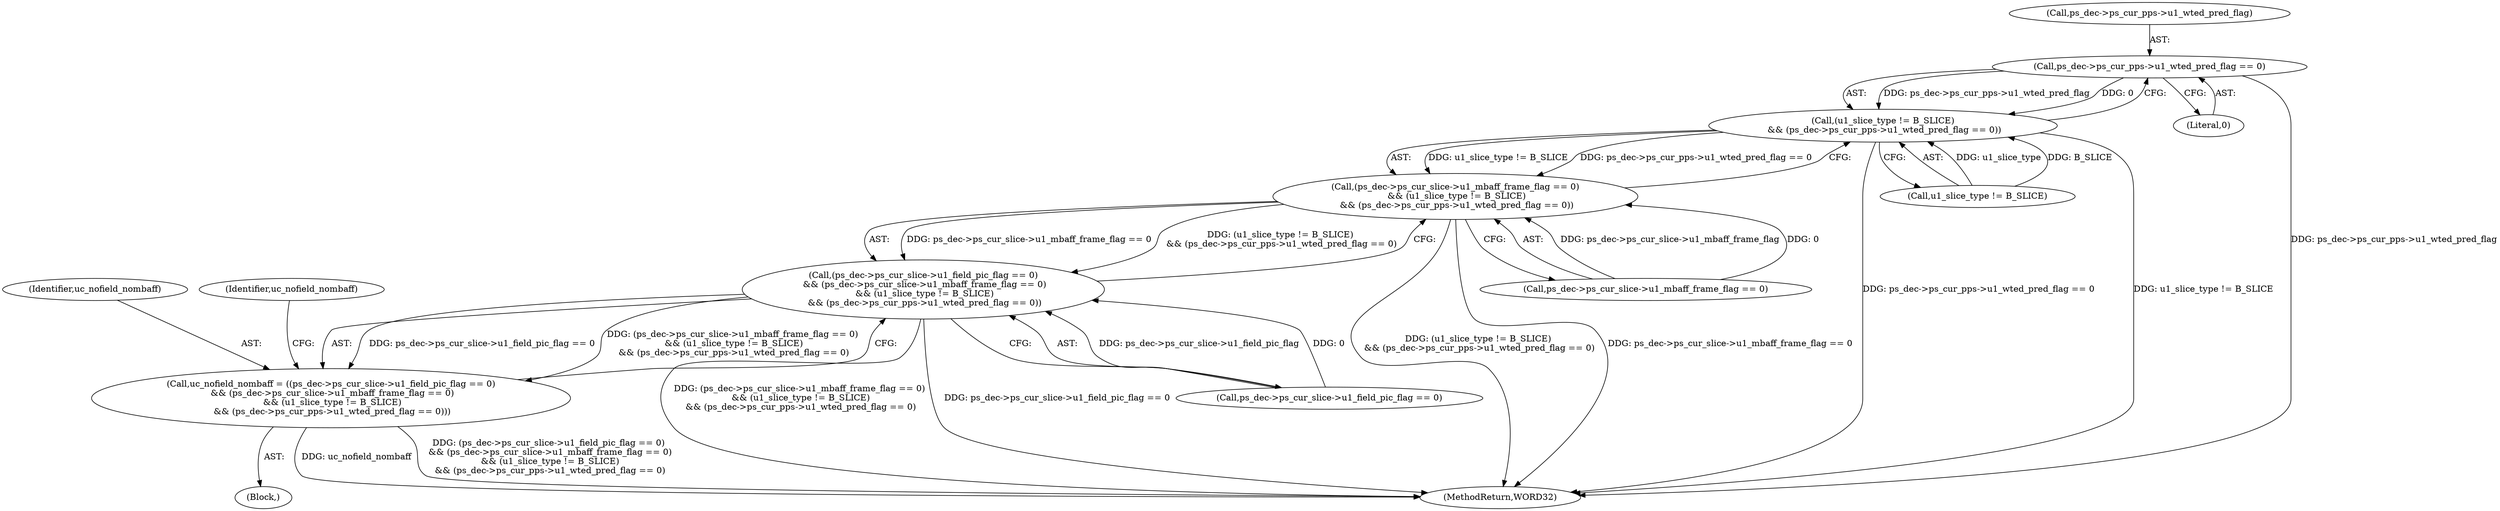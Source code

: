 digraph "0_Android_9a00f562a612d56e7b2b989d168647db900ba6cf_0@pointer" {
"1001747" [label="(Call,ps_dec->ps_cur_pps->u1_wted_pred_flag == 0)"];
"1001743" [label="(Call,(u1_slice_type != B_SLICE)\n && (ps_dec->ps_cur_pps->u1_wted_pred_flag == 0))"];
"1001735" [label="(Call,(ps_dec->ps_cur_slice->u1_mbaff_frame_flag == 0)\n && (u1_slice_type != B_SLICE)\n && (ps_dec->ps_cur_pps->u1_wted_pred_flag == 0))"];
"1001727" [label="(Call,(ps_dec->ps_cur_slice->u1_field_pic_flag == 0)\n && (ps_dec->ps_cur_slice->u1_mbaff_frame_flag == 0)\n && (u1_slice_type != B_SLICE)\n && (ps_dec->ps_cur_pps->u1_wted_pred_flag == 0))"];
"1001725" [label="(Call,uc_nofield_nombaff = ((ps_dec->ps_cur_slice->u1_field_pic_flag == 0)\n && (ps_dec->ps_cur_slice->u1_mbaff_frame_flag == 0)\n && (u1_slice_type != B_SLICE)\n && (ps_dec->ps_cur_pps->u1_wted_pred_flag == 0)))"];
"1001753" [label="(Literal,0)"];
"1001744" [label="(Call,u1_slice_type != B_SLICE)"];
"1002568" [label="(MethodReturn,WORD32)"];
"1001747" [label="(Call,ps_dec->ps_cur_pps->u1_wted_pred_flag == 0)"];
"1001726" [label="(Identifier,uc_nofield_nombaff)"];
"1001725" [label="(Call,uc_nofield_nombaff = ((ps_dec->ps_cur_slice->u1_field_pic_flag == 0)\n && (ps_dec->ps_cur_slice->u1_mbaff_frame_flag == 0)\n && (u1_slice_type != B_SLICE)\n && (ps_dec->ps_cur_pps->u1_wted_pred_flag == 0)))"];
"1001748" [label="(Call,ps_dec->ps_cur_pps->u1_wted_pred_flag)"];
"1001736" [label="(Call,ps_dec->ps_cur_slice->u1_mbaff_frame_flag == 0)"];
"1001743" [label="(Call,(u1_slice_type != B_SLICE)\n && (ps_dec->ps_cur_pps->u1_wted_pred_flag == 0))"];
"1001735" [label="(Call,(ps_dec->ps_cur_slice->u1_mbaff_frame_flag == 0)\n && (u1_slice_type != B_SLICE)\n && (ps_dec->ps_cur_pps->u1_wted_pred_flag == 0))"];
"1001727" [label="(Call,(ps_dec->ps_cur_slice->u1_field_pic_flag == 0)\n && (ps_dec->ps_cur_slice->u1_mbaff_frame_flag == 0)\n && (u1_slice_type != B_SLICE)\n && (ps_dec->ps_cur_pps->u1_wted_pred_flag == 0))"];
"1001728" [label="(Call,ps_dec->ps_cur_slice->u1_field_pic_flag == 0)"];
"1001755" [label="(Identifier,uc_nofield_nombaff)"];
"1001723" [label="(Block,)"];
"1001747" -> "1001743"  [label="AST: "];
"1001747" -> "1001753"  [label="CFG: "];
"1001748" -> "1001747"  [label="AST: "];
"1001753" -> "1001747"  [label="AST: "];
"1001743" -> "1001747"  [label="CFG: "];
"1001747" -> "1002568"  [label="DDG: ps_dec->ps_cur_pps->u1_wted_pred_flag"];
"1001747" -> "1001743"  [label="DDG: ps_dec->ps_cur_pps->u1_wted_pred_flag"];
"1001747" -> "1001743"  [label="DDG: 0"];
"1001743" -> "1001735"  [label="AST: "];
"1001743" -> "1001744"  [label="CFG: "];
"1001744" -> "1001743"  [label="AST: "];
"1001735" -> "1001743"  [label="CFG: "];
"1001743" -> "1002568"  [label="DDG: ps_dec->ps_cur_pps->u1_wted_pred_flag == 0"];
"1001743" -> "1002568"  [label="DDG: u1_slice_type != B_SLICE"];
"1001743" -> "1001735"  [label="DDG: u1_slice_type != B_SLICE"];
"1001743" -> "1001735"  [label="DDG: ps_dec->ps_cur_pps->u1_wted_pred_flag == 0"];
"1001744" -> "1001743"  [label="DDG: u1_slice_type"];
"1001744" -> "1001743"  [label="DDG: B_SLICE"];
"1001735" -> "1001727"  [label="AST: "];
"1001735" -> "1001736"  [label="CFG: "];
"1001736" -> "1001735"  [label="AST: "];
"1001727" -> "1001735"  [label="CFG: "];
"1001735" -> "1002568"  [label="DDG: (u1_slice_type != B_SLICE)\n && (ps_dec->ps_cur_pps->u1_wted_pred_flag == 0)"];
"1001735" -> "1002568"  [label="DDG: ps_dec->ps_cur_slice->u1_mbaff_frame_flag == 0"];
"1001735" -> "1001727"  [label="DDG: ps_dec->ps_cur_slice->u1_mbaff_frame_flag == 0"];
"1001735" -> "1001727"  [label="DDG: (u1_slice_type != B_SLICE)\n && (ps_dec->ps_cur_pps->u1_wted_pred_flag == 0)"];
"1001736" -> "1001735"  [label="DDG: ps_dec->ps_cur_slice->u1_mbaff_frame_flag"];
"1001736" -> "1001735"  [label="DDG: 0"];
"1001727" -> "1001725"  [label="AST: "];
"1001727" -> "1001728"  [label="CFG: "];
"1001728" -> "1001727"  [label="AST: "];
"1001725" -> "1001727"  [label="CFG: "];
"1001727" -> "1002568"  [label="DDG: (ps_dec->ps_cur_slice->u1_mbaff_frame_flag == 0)\n && (u1_slice_type != B_SLICE)\n && (ps_dec->ps_cur_pps->u1_wted_pred_flag == 0)"];
"1001727" -> "1002568"  [label="DDG: ps_dec->ps_cur_slice->u1_field_pic_flag == 0"];
"1001727" -> "1001725"  [label="DDG: ps_dec->ps_cur_slice->u1_field_pic_flag == 0"];
"1001727" -> "1001725"  [label="DDG: (ps_dec->ps_cur_slice->u1_mbaff_frame_flag == 0)\n && (u1_slice_type != B_SLICE)\n && (ps_dec->ps_cur_pps->u1_wted_pred_flag == 0)"];
"1001728" -> "1001727"  [label="DDG: ps_dec->ps_cur_slice->u1_field_pic_flag"];
"1001728" -> "1001727"  [label="DDG: 0"];
"1001725" -> "1001723"  [label="AST: "];
"1001726" -> "1001725"  [label="AST: "];
"1001755" -> "1001725"  [label="CFG: "];
"1001725" -> "1002568"  [label="DDG: uc_nofield_nombaff"];
"1001725" -> "1002568"  [label="DDG: (ps_dec->ps_cur_slice->u1_field_pic_flag == 0)\n && (ps_dec->ps_cur_slice->u1_mbaff_frame_flag == 0)\n && (u1_slice_type != B_SLICE)\n && (ps_dec->ps_cur_pps->u1_wted_pred_flag == 0)"];
}

